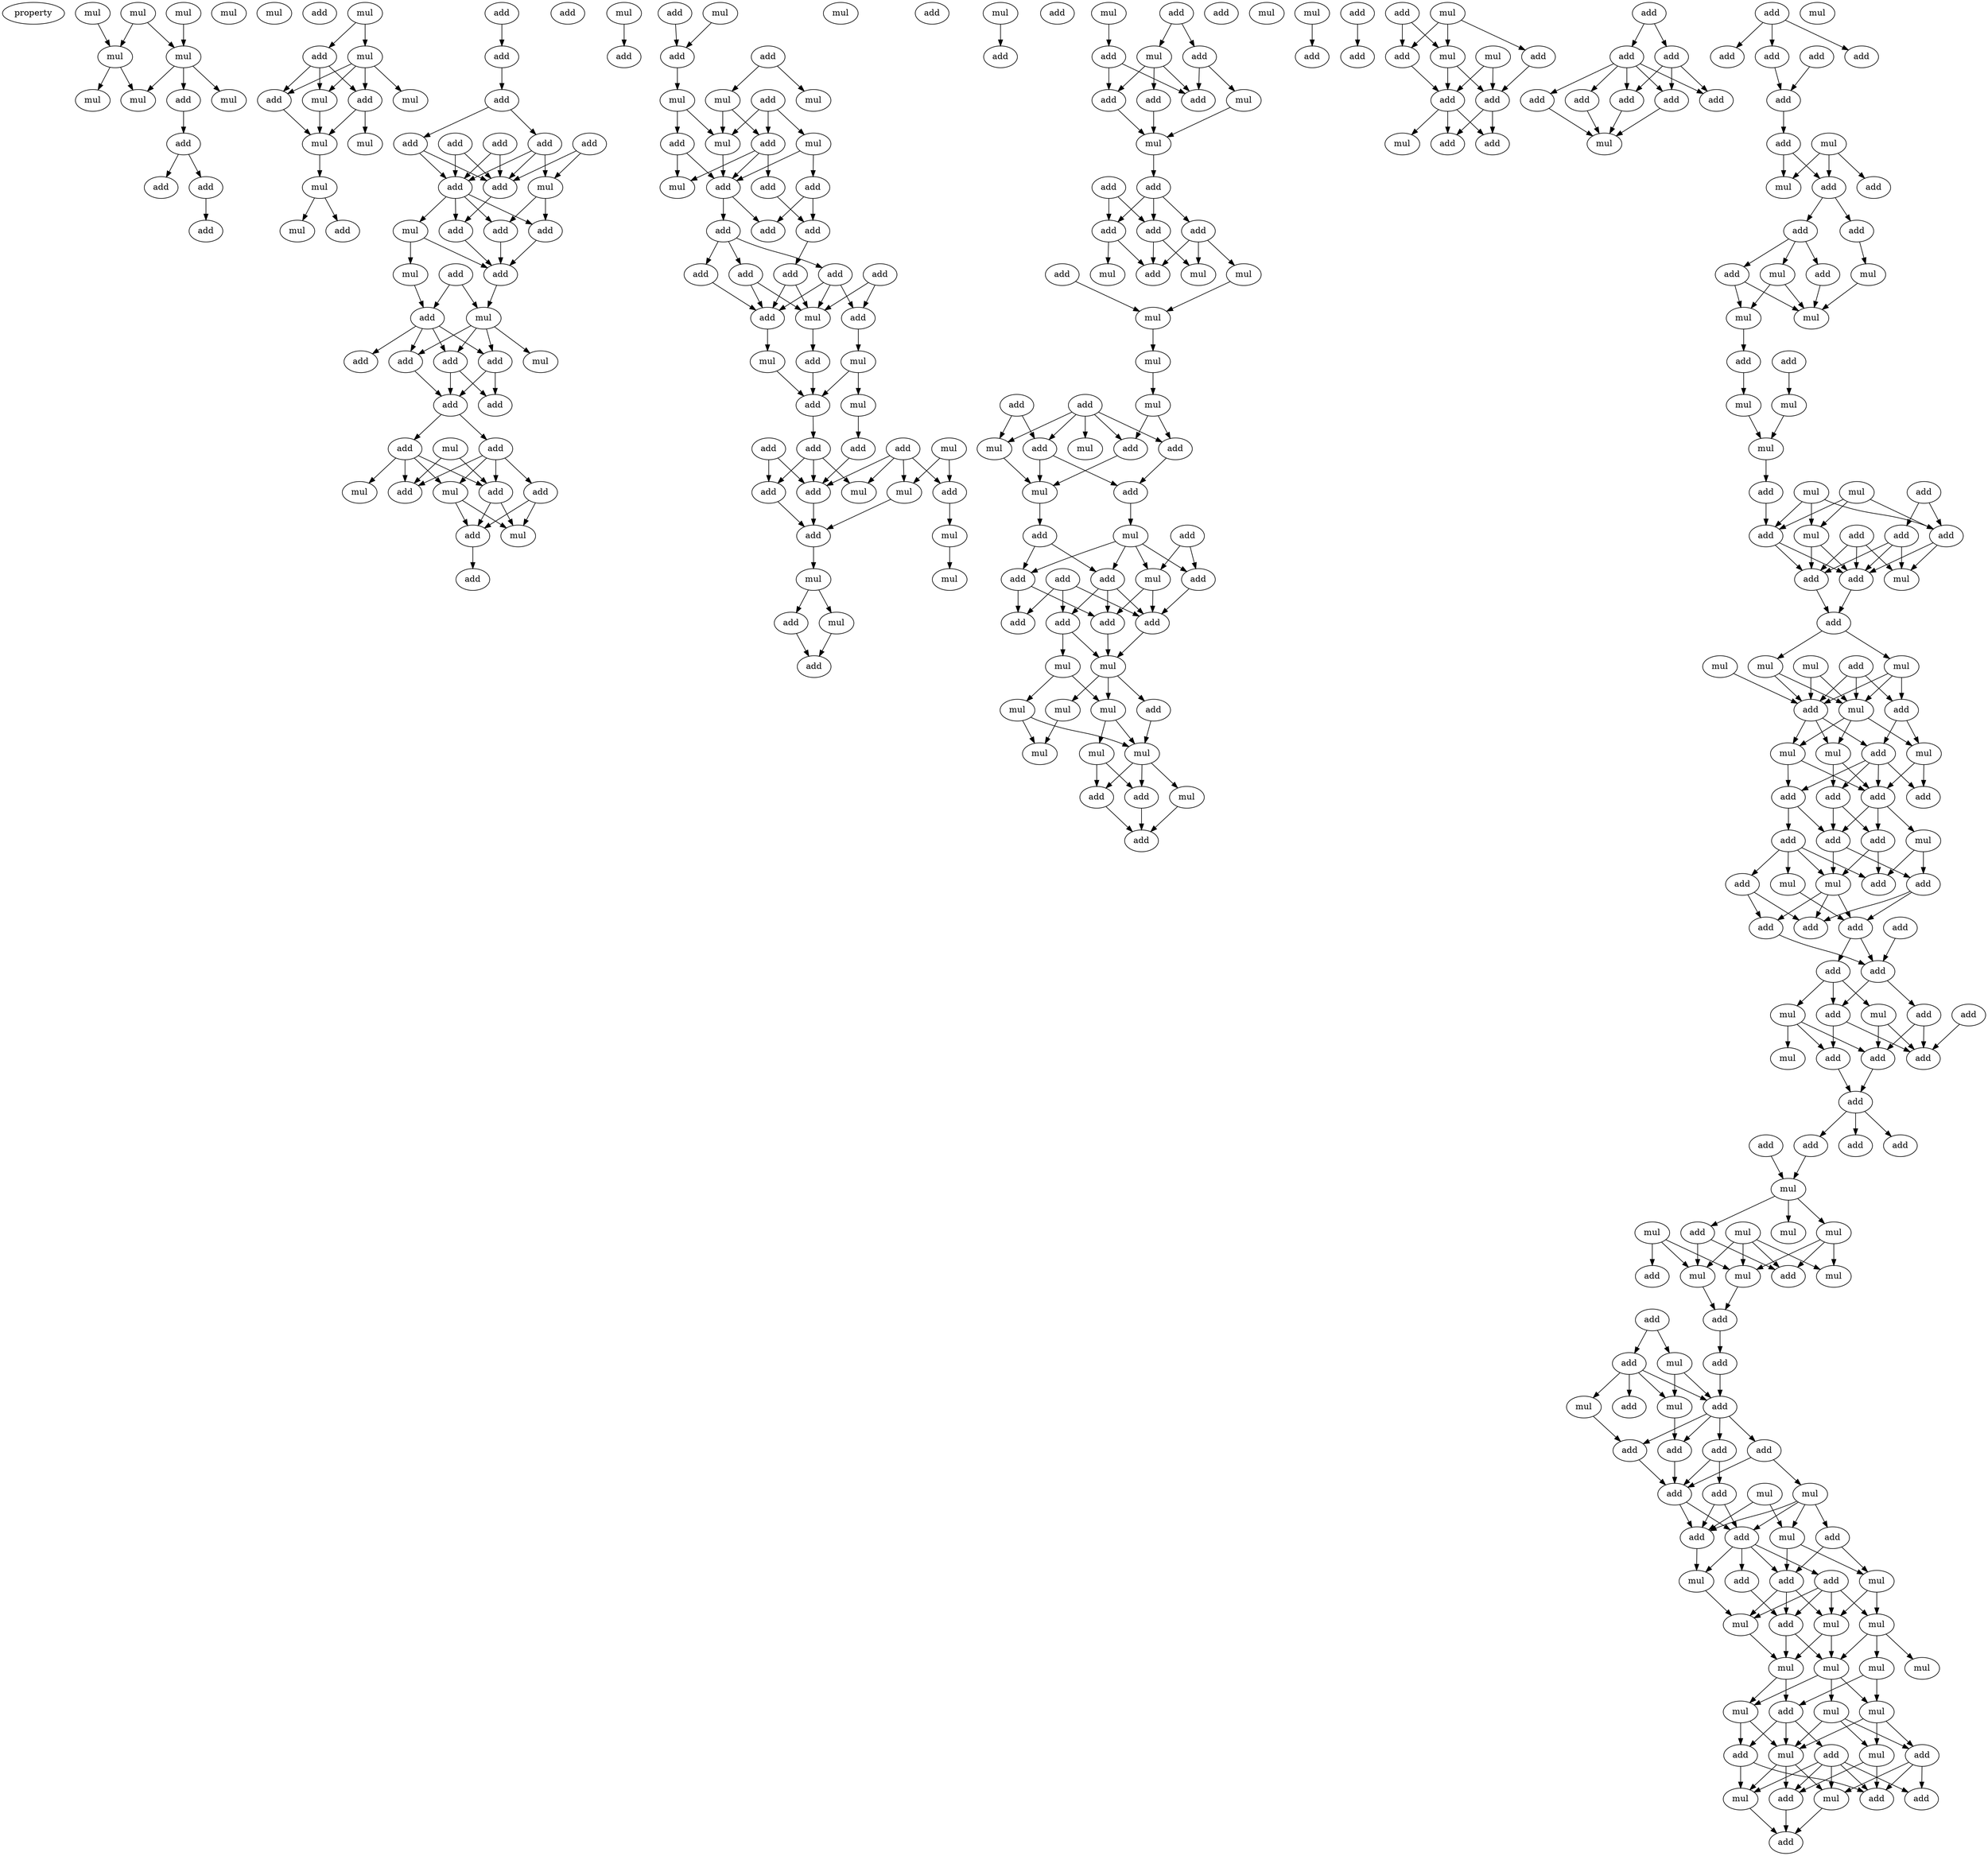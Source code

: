 digraph {
    node [fontcolor=black]
    property [mul=2,lf=1.4]
    0 [ label = mul ];
    1 [ label = mul ];
    2 [ label = mul ];
    3 [ label = mul ];
    4 [ label = mul ];
    5 [ label = mul ];
    6 [ label = add ];
    7 [ label = mul ];
    8 [ label = mul ];
    9 [ label = mul ];
    10 [ label = add ];
    11 [ label = add ];
    12 [ label = add ];
    13 [ label = mul ];
    14 [ label = add ];
    15 [ label = add ];
    16 [ label = mul ];
    17 [ label = mul ];
    18 [ label = add ];
    19 [ label = mul ];
    20 [ label = add ];
    21 [ label = add ];
    22 [ label = mul ];
    23 [ label = mul ];
    24 [ label = mul ];
    25 [ label = mul ];
    26 [ label = mul ];
    27 [ label = add ];
    28 [ label = add ];
    29 [ label = add ];
    30 [ label = add ];
    31 [ label = add ];
    32 [ label = add ];
    33 [ label = add ];
    34 [ label = add ];
    35 [ label = add ];
    36 [ label = add ];
    37 [ label = add ];
    38 [ label = add ];
    39 [ label = mul ];
    40 [ label = add ];
    41 [ label = add ];
    42 [ label = add ];
    43 [ label = mul ];
    44 [ label = mul ];
    45 [ label = add ];
    46 [ label = add ];
    47 [ label = add ];
    48 [ label = mul ];
    49 [ label = add ];
    50 [ label = add ];
    51 [ label = add ];
    52 [ label = mul ];
    53 [ label = add ];
    54 [ label = add ];
    55 [ label = add ];
    56 [ label = add ];
    57 [ label = mul ];
    58 [ label = add ];
    59 [ label = mul ];
    60 [ label = add ];
    61 [ label = add ];
    62 [ label = mul ];
    63 [ label = add ];
    64 [ label = add ];
    65 [ label = mul ];
    66 [ label = add ];
    67 [ label = mul ];
    68 [ label = add ];
    69 [ label = mul ];
    70 [ label = add ];
    71 [ label = mul ];
    72 [ label = add ];
    73 [ label = add ];
    74 [ label = add ];
    75 [ label = mul ];
    76 [ label = mul ];
    77 [ label = mul ];
    78 [ label = add ];
    79 [ label = add ];
    80 [ label = mul ];
    81 [ label = mul ];
    82 [ label = add ];
    83 [ label = mul ];
    84 [ label = add ];
    85 [ label = add ];
    86 [ label = add ];
    87 [ label = add ];
    88 [ label = add ];
    89 [ label = add ];
    90 [ label = add ];
    91 [ label = add ];
    92 [ label = add ];
    93 [ label = add ];
    94 [ label = add ];
    95 [ label = add ];
    96 [ label = mul ];
    97 [ label = mul ];
    98 [ label = add ];
    99 [ label = add ];
    100 [ label = mul ];
    101 [ label = mul ];
    102 [ label = add ];
    103 [ label = add ];
    104 [ label = add ];
    105 [ label = add ];
    106 [ label = mul ];
    107 [ label = add ];
    108 [ label = add ];
    109 [ label = mul ];
    110 [ label = add ];
    111 [ label = mul ];
    112 [ label = add ];
    113 [ label = add ];
    114 [ label = mul ];
    115 [ label = mul ];
    116 [ label = mul ];
    117 [ label = mul ];
    118 [ label = add ];
    119 [ label = add ];
    120 [ label = add ];
    121 [ label = mul ];
    122 [ label = add ];
    123 [ label = mul ];
    124 [ label = add ];
    125 [ label = mul ];
    126 [ label = add ];
    127 [ label = add ];
    128 [ label = add ];
    129 [ label = add ];
    130 [ label = mul ];
    131 [ label = add ];
    132 [ label = add ];
    133 [ label = mul ];
    134 [ label = add ];
    135 [ label = add ];
    136 [ label = add ];
    137 [ label = add ];
    138 [ label = add ];
    139 [ label = add ];
    140 [ label = add ];
    141 [ label = mul ];
    142 [ label = mul ];
    143 [ label = mul ];
    144 [ label = mul ];
    145 [ label = mul ];
    146 [ label = add ];
    147 [ label = mul ];
    148 [ label = mul ];
    149 [ label = add ];
    150 [ label = add ];
    151 [ label = mul ];
    152 [ label = mul ];
    153 [ label = add ];
    154 [ label = add ];
    155 [ label = add ];
    156 [ label = mul ];
    157 [ label = add ];
    158 [ label = add ];
    159 [ label = mul ];
    160 [ label = add ];
    161 [ label = add ];
    162 [ label = add ];
    163 [ label = mul ];
    164 [ label = add ];
    165 [ label = add ];
    166 [ label = add ];
    167 [ label = add ];
    168 [ label = add ];
    169 [ label = mul ];
    170 [ label = mul ];
    171 [ label = mul ];
    172 [ label = add ];
    173 [ label = mul ];
    174 [ label = mul ];
    175 [ label = mul ];
    176 [ label = mul ];
    177 [ label = mul ];
    178 [ label = add ];
    179 [ label = add ];
    180 [ label = mul ];
    181 [ label = add ];
    182 [ label = mul ];
    183 [ label = add ];
    184 [ label = add ];
    185 [ label = add ];
    186 [ label = add ];
    187 [ label = mul ];
    188 [ label = mul ];
    189 [ label = add ];
    190 [ label = add ];
    191 [ label = mul ];
    192 [ label = add ];
    193 [ label = add ];
    194 [ label = add ];
    195 [ label = mul ];
    196 [ label = add ];
    197 [ label = add ];
    198 [ label = add ];
    199 [ label = add ];
    200 [ label = add ];
    201 [ label = add ];
    202 [ label = add ];
    203 [ label = add ];
    204 [ label = add ];
    205 [ label = mul ];
    206 [ label = add ];
    207 [ label = mul ];
    208 [ label = add ];
    209 [ label = add ];
    210 [ label = add ];
    211 [ label = add ];
    212 [ label = add ];
    213 [ label = add ];
    214 [ label = mul ];
    215 [ label = mul ];
    216 [ label = add ];
    217 [ label = add ];
    218 [ label = add ];
    219 [ label = add ];
    220 [ label = add ];
    221 [ label = mul ];
    222 [ label = add ];
    223 [ label = mul ];
    224 [ label = mul ];
    225 [ label = mul ];
    226 [ label = add ];
    227 [ label = add ];
    228 [ label = mul ];
    229 [ label = mul ];
    230 [ label = mul ];
    231 [ label = add ];
    232 [ label = add ];
    233 [ label = mul ];
    234 [ label = mul ];
    235 [ label = add ];
    236 [ label = mul ];
    237 [ label = add ];
    238 [ label = add ];
    239 [ label = add ];
    240 [ label = add ];
    241 [ label = add ];
    242 [ label = mul ];
    243 [ label = add ];
    244 [ label = mul ];
    245 [ label = mul ];
    246 [ label = mul ];
    247 [ label = add ];
    248 [ label = mul ];
    249 [ label = add ];
    250 [ label = add ];
    251 [ label = mul ];
    252 [ label = mul ];
    253 [ label = mul ];
    254 [ label = add ];
    255 [ label = mul ];
    256 [ label = add ];
    257 [ label = add ];
    258 [ label = add ];
    259 [ label = add ];
    260 [ label = add ];
    261 [ label = mul ];
    262 [ label = add ];
    263 [ label = add ];
    264 [ label = add ];
    265 [ label = mul ];
    266 [ label = add ];
    267 [ label = mul ];
    268 [ label = add ];
    269 [ label = add ];
    270 [ label = add ];
    271 [ label = add ];
    272 [ label = add ];
    273 [ label = add ];
    274 [ label = add ];
    275 [ label = mul ];
    276 [ label = add ];
    277 [ label = add ];
    278 [ label = mul ];
    279 [ label = add ];
    280 [ label = add ];
    281 [ label = add ];
    282 [ label = mul ];
    283 [ label = add ];
    284 [ label = add ];
    285 [ label = add ];
    286 [ label = add ];
    287 [ label = add ];
    288 [ label = add ];
    289 [ label = mul ];
    290 [ label = add ];
    291 [ label = mul ];
    292 [ label = mul ];
    293 [ label = mul ];
    294 [ label = mul ];
    295 [ label = mul ];
    296 [ label = add ];
    297 [ label = mul ];
    298 [ label = mul ];
    299 [ label = add ];
    300 [ label = add ];
    301 [ label = add ];
    302 [ label = add ];
    303 [ label = mul ];
    304 [ label = add ];
    305 [ label = mul ];
    306 [ label = add ];
    307 [ label = mul ];
    308 [ label = add ];
    309 [ label = add ];
    310 [ label = add ];
    311 [ label = add ];
    312 [ label = add ];
    313 [ label = mul ];
    314 [ label = add ];
    315 [ label = mul ];
    316 [ label = add ];
    317 [ label = add ];
    318 [ label = add ];
    319 [ label = add ];
    320 [ label = mul ];
    321 [ label = add ];
    322 [ label = add ];
    323 [ label = mul ];
    324 [ label = add ];
    325 [ label = mul ];
    326 [ label = mul ];
    327 [ label = mul ];
    328 [ label = add ];
    329 [ label = mul ];
    330 [ label = mul ];
    331 [ label = mul ];
    332 [ label = mul ];
    333 [ label = mul ];
    334 [ label = mul ];
    335 [ label = mul ];
    336 [ label = mul ];
    337 [ label = add ];
    338 [ label = add ];
    339 [ label = mul ];
    340 [ label = mul ];
    341 [ label = add ];
    342 [ label = add ];
    343 [ label = add ];
    344 [ label = mul ];
    345 [ label = add ];
    346 [ label = add ];
    347 [ label = mul ];
    348 [ label = add ];
    0 -> 4 [ name = 0 ];
    0 -> 5 [ name = 1 ];
    1 -> 5 [ name = 2 ];
    2 -> 4 [ name = 3 ];
    4 -> 7 [ name = 4 ];
    4 -> 8 [ name = 5 ];
    5 -> 6 [ name = 6 ];
    5 -> 8 [ name = 7 ];
    5 -> 9 [ name = 8 ];
    6 -> 10 [ name = 9 ];
    10 -> 11 [ name = 10 ];
    10 -> 12 [ name = 11 ];
    12 -> 15 [ name = 12 ];
    16 -> 17 [ name = 13 ];
    16 -> 18 [ name = 14 ];
    17 -> 19 [ name = 15 ];
    17 -> 20 [ name = 16 ];
    17 -> 21 [ name = 17 ];
    17 -> 22 [ name = 18 ];
    18 -> 19 [ name = 19 ];
    18 -> 20 [ name = 20 ];
    18 -> 21 [ name = 21 ];
    19 -> 23 [ name = 22 ];
    20 -> 23 [ name = 23 ];
    20 -> 24 [ name = 24 ];
    21 -> 23 [ name = 25 ];
    23 -> 25 [ name = 26 ];
    25 -> 26 [ name = 27 ];
    25 -> 28 [ name = 28 ];
    27 -> 30 [ name = 29 ];
    30 -> 31 [ name = 30 ];
    31 -> 33 [ name = 31 ];
    31 -> 35 [ name = 32 ];
    32 -> 37 [ name = 33 ];
    32 -> 39 [ name = 34 ];
    33 -> 37 [ name = 35 ];
    33 -> 38 [ name = 36 ];
    34 -> 37 [ name = 37 ];
    34 -> 38 [ name = 38 ];
    35 -> 37 [ name = 39 ];
    35 -> 38 [ name = 40 ];
    35 -> 39 [ name = 41 ];
    36 -> 37 [ name = 42 ];
    36 -> 38 [ name = 43 ];
    37 -> 40 [ name = 44 ];
    38 -> 40 [ name = 45 ];
    38 -> 41 [ name = 46 ];
    38 -> 42 [ name = 47 ];
    38 -> 43 [ name = 48 ];
    39 -> 41 [ name = 49 ];
    39 -> 42 [ name = 50 ];
    40 -> 46 [ name = 51 ];
    41 -> 46 [ name = 52 ];
    42 -> 46 [ name = 53 ];
    43 -> 44 [ name = 54 ];
    43 -> 46 [ name = 55 ];
    44 -> 47 [ name = 56 ];
    45 -> 47 [ name = 57 ];
    45 -> 48 [ name = 58 ];
    46 -> 48 [ name = 59 ];
    47 -> 49 [ name = 60 ];
    47 -> 50 [ name = 61 ];
    47 -> 51 [ name = 62 ];
    47 -> 53 [ name = 63 ];
    48 -> 50 [ name = 64 ];
    48 -> 51 [ name = 65 ];
    48 -> 52 [ name = 66 ];
    48 -> 53 [ name = 67 ];
    50 -> 54 [ name = 68 ];
    50 -> 55 [ name = 69 ];
    51 -> 54 [ name = 70 ];
    51 -> 55 [ name = 71 ];
    53 -> 54 [ name = 72 ];
    54 -> 56 [ name = 73 ];
    54 -> 58 [ name = 74 ];
    56 -> 59 [ name = 75 ];
    56 -> 60 [ name = 76 ];
    56 -> 61 [ name = 77 ];
    56 -> 63 [ name = 78 ];
    57 -> 61 [ name = 79 ];
    57 -> 63 [ name = 80 ];
    58 -> 59 [ name = 81 ];
    58 -> 61 [ name = 82 ];
    58 -> 62 [ name = 83 ];
    58 -> 63 [ name = 84 ];
    59 -> 64 [ name = 85 ];
    59 -> 65 [ name = 86 ];
    60 -> 64 [ name = 87 ];
    60 -> 65 [ name = 88 ];
    63 -> 64 [ name = 89 ];
    63 -> 65 [ name = 90 ];
    64 -> 66 [ name = 91 ];
    67 -> 70 [ name = 92 ];
    68 -> 73 [ name = 93 ];
    71 -> 73 [ name = 94 ];
    72 -> 76 [ name = 95 ];
    72 -> 77 [ name = 96 ];
    73 -> 75 [ name = 97 ];
    74 -> 79 [ name = 98 ];
    74 -> 80 [ name = 99 ];
    74 -> 81 [ name = 100 ];
    75 -> 78 [ name = 101 ];
    75 -> 80 [ name = 102 ];
    77 -> 79 [ name = 103 ];
    77 -> 80 [ name = 104 ];
    78 -> 83 [ name = 105 ];
    78 -> 84 [ name = 106 ];
    79 -> 82 [ name = 107 ];
    79 -> 83 [ name = 108 ];
    79 -> 84 [ name = 109 ];
    80 -> 84 [ name = 110 ];
    81 -> 84 [ name = 111 ];
    81 -> 85 [ name = 112 ];
    82 -> 88 [ name = 113 ];
    84 -> 86 [ name = 114 ];
    84 -> 87 [ name = 115 ];
    85 -> 86 [ name = 116 ];
    85 -> 88 [ name = 117 ];
    87 -> 89 [ name = 118 ];
    87 -> 91 [ name = 119 ];
    87 -> 92 [ name = 120 ];
    88 -> 90 [ name = 121 ];
    89 -> 94 [ name = 122 ];
    89 -> 95 [ name = 123 ];
    89 -> 96 [ name = 124 ];
    90 -> 94 [ name = 125 ];
    90 -> 96 [ name = 126 ];
    91 -> 94 [ name = 127 ];
    92 -> 94 [ name = 128 ];
    92 -> 96 [ name = 129 ];
    93 -> 95 [ name = 130 ];
    93 -> 96 [ name = 131 ];
    94 -> 97 [ name = 132 ];
    95 -> 100 [ name = 133 ];
    96 -> 99 [ name = 134 ];
    97 -> 102 [ name = 135 ];
    99 -> 102 [ name = 136 ];
    100 -> 101 [ name = 137 ];
    100 -> 102 [ name = 138 ];
    101 -> 104 [ name = 139 ];
    102 -> 107 [ name = 140 ];
    103 -> 108 [ name = 141 ];
    103 -> 112 [ name = 142 ];
    104 -> 112 [ name = 143 ];
    105 -> 109 [ name = 144 ];
    105 -> 110 [ name = 145 ];
    105 -> 111 [ name = 146 ];
    105 -> 112 [ name = 147 ];
    106 -> 110 [ name = 148 ];
    106 -> 111 [ name = 149 ];
    107 -> 108 [ name = 150 ];
    107 -> 109 [ name = 151 ];
    107 -> 112 [ name = 152 ];
    108 -> 113 [ name = 153 ];
    110 -> 114 [ name = 154 ];
    111 -> 113 [ name = 155 ];
    112 -> 113 [ name = 156 ];
    113 -> 117 [ name = 157 ];
    114 -> 115 [ name = 158 ];
    116 -> 120 [ name = 159 ];
    117 -> 119 [ name = 160 ];
    117 -> 121 [ name = 161 ];
    119 -> 122 [ name = 162 ];
    121 -> 122 [ name = 163 ];
    123 -> 127 [ name = 164 ];
    124 -> 125 [ name = 165 ];
    124 -> 126 [ name = 166 ];
    125 -> 128 [ name = 167 ];
    125 -> 129 [ name = 168 ];
    125 -> 132 [ name = 169 ];
    126 -> 130 [ name = 170 ];
    126 -> 132 [ name = 171 ];
    127 -> 129 [ name = 172 ];
    127 -> 132 [ name = 173 ];
    128 -> 133 [ name = 174 ];
    129 -> 133 [ name = 175 ];
    130 -> 133 [ name = 176 ];
    133 -> 134 [ name = 177 ];
    134 -> 136 [ name = 178 ];
    134 -> 137 [ name = 179 ];
    134 -> 138 [ name = 180 ];
    135 -> 136 [ name = 181 ];
    135 -> 138 [ name = 182 ];
    136 -> 139 [ name = 183 ];
    136 -> 142 [ name = 184 ];
    137 -> 139 [ name = 185 ];
    137 -> 142 [ name = 186 ];
    137 -> 143 [ name = 187 ];
    138 -> 139 [ name = 188 ];
    138 -> 141 [ name = 189 ];
    140 -> 144 [ name = 190 ];
    143 -> 144 [ name = 191 ];
    144 -> 145 [ name = 192 ];
    145 -> 147 [ name = 193 ];
    146 -> 152 [ name = 194 ];
    146 -> 153 [ name = 195 ];
    147 -> 150 [ name = 196 ];
    147 -> 154 [ name = 197 ];
    149 -> 150 [ name = 198 ];
    149 -> 151 [ name = 199 ];
    149 -> 152 [ name = 200 ];
    149 -> 153 [ name = 201 ];
    149 -> 154 [ name = 202 ];
    150 -> 155 [ name = 203 ];
    152 -> 156 [ name = 204 ];
    153 -> 155 [ name = 205 ];
    153 -> 156 [ name = 206 ];
    154 -> 156 [ name = 207 ];
    155 -> 159 [ name = 208 ];
    156 -> 157 [ name = 209 ];
    157 -> 162 [ name = 210 ];
    157 -> 164 [ name = 211 ];
    158 -> 160 [ name = 212 ];
    158 -> 163 [ name = 213 ];
    159 -> 160 [ name = 214 ];
    159 -> 162 [ name = 215 ];
    159 -> 163 [ name = 216 ];
    159 -> 164 [ name = 217 ];
    160 -> 167 [ name = 218 ];
    161 -> 165 [ name = 219 ];
    161 -> 167 [ name = 220 ];
    161 -> 168 [ name = 221 ];
    162 -> 166 [ name = 222 ];
    162 -> 167 [ name = 223 ];
    162 -> 168 [ name = 224 ];
    163 -> 166 [ name = 225 ];
    163 -> 167 [ name = 226 ];
    164 -> 165 [ name = 227 ];
    164 -> 166 [ name = 228 ];
    166 -> 169 [ name = 229 ];
    167 -> 169 [ name = 230 ];
    168 -> 169 [ name = 231 ];
    168 -> 170 [ name = 232 ];
    169 -> 171 [ name = 233 ];
    169 -> 172 [ name = 234 ];
    169 -> 173 [ name = 235 ];
    170 -> 173 [ name = 236 ];
    170 -> 174 [ name = 237 ];
    171 -> 177 [ name = 238 ];
    172 -> 175 [ name = 239 ];
    173 -> 175 [ name = 240 ];
    173 -> 176 [ name = 241 ];
    174 -> 175 [ name = 242 ];
    174 -> 177 [ name = 243 ];
    175 -> 178 [ name = 244 ];
    175 -> 179 [ name = 245 ];
    175 -> 180 [ name = 246 ];
    176 -> 178 [ name = 247 ];
    176 -> 179 [ name = 248 ];
    178 -> 181 [ name = 249 ];
    179 -> 181 [ name = 250 ];
    180 -> 181 [ name = 251 ];
    182 -> 185 [ name = 252 ];
    183 -> 184 [ name = 253 ];
    186 -> 188 [ name = 254 ];
    186 -> 189 [ name = 255 ];
    187 -> 188 [ name = 256 ];
    187 -> 189 [ name = 257 ];
    187 -> 190 [ name = 258 ];
    188 -> 192 [ name = 259 ];
    188 -> 193 [ name = 260 ];
    189 -> 192 [ name = 261 ];
    190 -> 193 [ name = 262 ];
    191 -> 192 [ name = 263 ];
    191 -> 193 [ name = 264 ];
    192 -> 195 [ name = 265 ];
    192 -> 196 [ name = 266 ];
    192 -> 197 [ name = 267 ];
    193 -> 196 [ name = 268 ];
    193 -> 197 [ name = 269 ];
    194 -> 198 [ name = 270 ];
    194 -> 199 [ name = 271 ];
    198 -> 200 [ name = 272 ];
    198 -> 203 [ name = 273 ];
    198 -> 204 [ name = 274 ];
    199 -> 200 [ name = 275 ];
    199 -> 201 [ name = 276 ];
    199 -> 202 [ name = 277 ];
    199 -> 203 [ name = 278 ];
    199 -> 204 [ name = 279 ];
    200 -> 205 [ name = 280 ];
    201 -> 205 [ name = 281 ];
    202 -> 205 [ name = 282 ];
    203 -> 205 [ name = 283 ];
    206 -> 208 [ name = 284 ];
    206 -> 209 [ name = 285 ];
    206 -> 211 [ name = 286 ];
    209 -> 212 [ name = 287 ];
    210 -> 212 [ name = 288 ];
    212 -> 213 [ name = 289 ];
    213 -> 215 [ name = 290 ];
    213 -> 217 [ name = 291 ];
    214 -> 215 [ name = 292 ];
    214 -> 216 [ name = 293 ];
    214 -> 217 [ name = 294 ];
    217 -> 218 [ name = 295 ];
    217 -> 219 [ name = 296 ];
    218 -> 223 [ name = 297 ];
    219 -> 220 [ name = 298 ];
    219 -> 221 [ name = 299 ];
    219 -> 222 [ name = 300 ];
    220 -> 224 [ name = 301 ];
    220 -> 225 [ name = 302 ];
    221 -> 224 [ name = 303 ];
    221 -> 225 [ name = 304 ];
    222 -> 225 [ name = 305 ];
    223 -> 225 [ name = 306 ];
    224 -> 226 [ name = 307 ];
    226 -> 228 [ name = 308 ];
    227 -> 229 [ name = 309 ];
    228 -> 230 [ name = 310 ];
    229 -> 230 [ name = 311 ];
    230 -> 231 [ name = 312 ];
    231 -> 239 [ name = 313 ];
    232 -> 235 [ name = 314 ];
    232 -> 237 [ name = 315 ];
    233 -> 235 [ name = 316 ];
    233 -> 236 [ name = 317 ];
    233 -> 239 [ name = 318 ];
    234 -> 235 [ name = 319 ];
    234 -> 236 [ name = 320 ];
    234 -> 239 [ name = 321 ];
    235 -> 241 [ name = 322 ];
    235 -> 242 [ name = 323 ];
    236 -> 240 [ name = 324 ];
    236 -> 241 [ name = 325 ];
    237 -> 240 [ name = 326 ];
    237 -> 241 [ name = 327 ];
    237 -> 242 [ name = 328 ];
    238 -> 240 [ name = 329 ];
    238 -> 241 [ name = 330 ];
    238 -> 242 [ name = 331 ];
    239 -> 240 [ name = 332 ];
    239 -> 241 [ name = 333 ];
    240 -> 243 [ name = 334 ];
    241 -> 243 [ name = 335 ];
    243 -> 244 [ name = 336 ];
    243 -> 248 [ name = 337 ];
    244 -> 249 [ name = 338 ];
    244 -> 250 [ name = 339 ];
    244 -> 251 [ name = 340 ];
    245 -> 249 [ name = 341 ];
    246 -> 249 [ name = 342 ];
    246 -> 251 [ name = 343 ];
    247 -> 249 [ name = 344 ];
    247 -> 250 [ name = 345 ];
    247 -> 251 [ name = 346 ];
    248 -> 249 [ name = 347 ];
    248 -> 251 [ name = 348 ];
    249 -> 252 [ name = 349 ];
    249 -> 254 [ name = 350 ];
    249 -> 255 [ name = 351 ];
    250 -> 253 [ name = 352 ];
    250 -> 254 [ name = 353 ];
    251 -> 252 [ name = 354 ];
    251 -> 253 [ name = 355 ];
    251 -> 255 [ name = 356 ];
    252 -> 256 [ name = 357 ];
    252 -> 257 [ name = 358 ];
    253 -> 256 [ name = 359 ];
    253 -> 259 [ name = 360 ];
    254 -> 256 [ name = 361 ];
    254 -> 257 [ name = 362 ];
    254 -> 258 [ name = 363 ];
    254 -> 259 [ name = 364 ];
    255 -> 256 [ name = 365 ];
    255 -> 258 [ name = 366 ];
    256 -> 260 [ name = 367 ];
    256 -> 261 [ name = 368 ];
    256 -> 262 [ name = 369 ];
    257 -> 260 [ name = 370 ];
    257 -> 262 [ name = 371 ];
    258 -> 260 [ name = 372 ];
    258 -> 263 [ name = 373 ];
    260 -> 264 [ name = 374 ];
    260 -> 265 [ name = 375 ];
    261 -> 264 [ name = 376 ];
    261 -> 266 [ name = 377 ];
    262 -> 265 [ name = 378 ];
    262 -> 266 [ name = 379 ];
    263 -> 265 [ name = 380 ];
    263 -> 266 [ name = 381 ];
    263 -> 267 [ name = 382 ];
    263 -> 268 [ name = 383 ];
    264 -> 269 [ name = 384 ];
    264 -> 272 [ name = 385 ];
    265 -> 269 [ name = 386 ];
    265 -> 270 [ name = 387 ];
    265 -> 272 [ name = 388 ];
    267 -> 272 [ name = 389 ];
    268 -> 269 [ name = 390 ];
    268 -> 270 [ name = 391 ];
    270 -> 273 [ name = 392 ];
    271 -> 273 [ name = 393 ];
    272 -> 273 [ name = 394 ];
    272 -> 274 [ name = 395 ];
    273 -> 276 [ name = 396 ];
    273 -> 277 [ name = 397 ];
    274 -> 275 [ name = 398 ];
    274 -> 276 [ name = 399 ];
    274 -> 278 [ name = 400 ];
    275 -> 280 [ name = 401 ];
    275 -> 282 [ name = 402 ];
    275 -> 283 [ name = 403 ];
    276 -> 280 [ name = 404 ];
    276 -> 281 [ name = 405 ];
    277 -> 281 [ name = 406 ];
    277 -> 283 [ name = 407 ];
    278 -> 281 [ name = 408 ];
    278 -> 283 [ name = 409 ];
    279 -> 281 [ name = 410 ];
    280 -> 284 [ name = 411 ];
    283 -> 284 [ name = 412 ];
    284 -> 286 [ name = 413 ];
    284 -> 287 [ name = 414 ];
    284 -> 288 [ name = 415 ];
    285 -> 289 [ name = 416 ];
    286 -> 289 [ name = 417 ];
    289 -> 290 [ name = 418 ];
    289 -> 291 [ name = 419 ];
    289 -> 294 [ name = 420 ];
    290 -> 297 [ name = 421 ];
    290 -> 299 [ name = 422 ];
    292 -> 296 [ name = 423 ];
    292 -> 297 [ name = 424 ];
    292 -> 298 [ name = 425 ];
    293 -> 295 [ name = 426 ];
    293 -> 297 [ name = 427 ];
    293 -> 298 [ name = 428 ];
    293 -> 299 [ name = 429 ];
    294 -> 295 [ name = 430 ];
    294 -> 298 [ name = 431 ];
    294 -> 299 [ name = 432 ];
    297 -> 300 [ name = 433 ];
    298 -> 300 [ name = 434 ];
    300 -> 302 [ name = 435 ];
    301 -> 303 [ name = 436 ];
    301 -> 304 [ name = 437 ];
    302 -> 306 [ name = 438 ];
    303 -> 306 [ name = 439 ];
    303 -> 307 [ name = 440 ];
    304 -> 305 [ name = 441 ];
    304 -> 306 [ name = 442 ];
    304 -> 307 [ name = 443 ];
    304 -> 308 [ name = 444 ];
    305 -> 311 [ name = 445 ];
    306 -> 309 [ name = 446 ];
    306 -> 310 [ name = 447 ];
    306 -> 311 [ name = 448 ];
    306 -> 312 [ name = 449 ];
    307 -> 309 [ name = 450 ];
    309 -> 314 [ name = 451 ];
    310 -> 314 [ name = 452 ];
    310 -> 316 [ name = 453 ];
    311 -> 314 [ name = 454 ];
    312 -> 314 [ name = 455 ];
    312 -> 315 [ name = 456 ];
    313 -> 319 [ name = 457 ];
    313 -> 320 [ name = 458 ];
    314 -> 318 [ name = 459 ];
    314 -> 319 [ name = 460 ];
    315 -> 317 [ name = 461 ];
    315 -> 318 [ name = 462 ];
    315 -> 319 [ name = 463 ];
    315 -> 320 [ name = 464 ];
    316 -> 318 [ name = 465 ];
    316 -> 319 [ name = 466 ];
    317 -> 321 [ name = 467 ];
    317 -> 323 [ name = 468 ];
    318 -> 321 [ name = 469 ];
    318 -> 322 [ name = 470 ];
    318 -> 324 [ name = 471 ];
    318 -> 325 [ name = 472 ];
    319 -> 325 [ name = 473 ];
    320 -> 321 [ name = 474 ];
    320 -> 323 [ name = 475 ];
    321 -> 326 [ name = 476 ];
    321 -> 328 [ name = 477 ];
    321 -> 329 [ name = 478 ];
    322 -> 326 [ name = 479 ];
    322 -> 327 [ name = 480 ];
    322 -> 328 [ name = 481 ];
    322 -> 329 [ name = 482 ];
    323 -> 327 [ name = 483 ];
    323 -> 329 [ name = 484 ];
    324 -> 328 [ name = 485 ];
    325 -> 326 [ name = 486 ];
    326 -> 333 [ name = 487 ];
    327 -> 330 [ name = 488 ];
    327 -> 331 [ name = 489 ];
    327 -> 332 [ name = 490 ];
    328 -> 332 [ name = 491 ];
    328 -> 333 [ name = 492 ];
    329 -> 332 [ name = 493 ];
    329 -> 333 [ name = 494 ];
    330 -> 336 [ name = 495 ];
    330 -> 337 [ name = 496 ];
    332 -> 334 [ name = 497 ];
    332 -> 335 [ name = 498 ];
    332 -> 336 [ name = 499 ];
    333 -> 334 [ name = 500 ];
    333 -> 337 [ name = 501 ];
    334 -> 340 [ name = 502 ];
    334 -> 341 [ name = 503 ];
    335 -> 338 [ name = 504 ];
    335 -> 339 [ name = 505 ];
    335 -> 340 [ name = 506 ];
    336 -> 338 [ name = 507 ];
    336 -> 339 [ name = 508 ];
    336 -> 340 [ name = 509 ];
    337 -> 340 [ name = 510 ];
    337 -> 341 [ name = 511 ];
    337 -> 342 [ name = 512 ];
    338 -> 343 [ name = 513 ];
    338 -> 344 [ name = 514 ];
    338 -> 346 [ name = 515 ];
    339 -> 345 [ name = 516 ];
    339 -> 346 [ name = 517 ];
    340 -> 344 [ name = 518 ];
    340 -> 345 [ name = 519 ];
    340 -> 347 [ name = 520 ];
    341 -> 346 [ name = 521 ];
    341 -> 347 [ name = 522 ];
    342 -> 343 [ name = 523 ];
    342 -> 344 [ name = 524 ];
    342 -> 345 [ name = 525 ];
    342 -> 346 [ name = 526 ];
    342 -> 347 [ name = 527 ];
    344 -> 348 [ name = 528 ];
    345 -> 348 [ name = 529 ];
    347 -> 348 [ name = 530 ];
}
